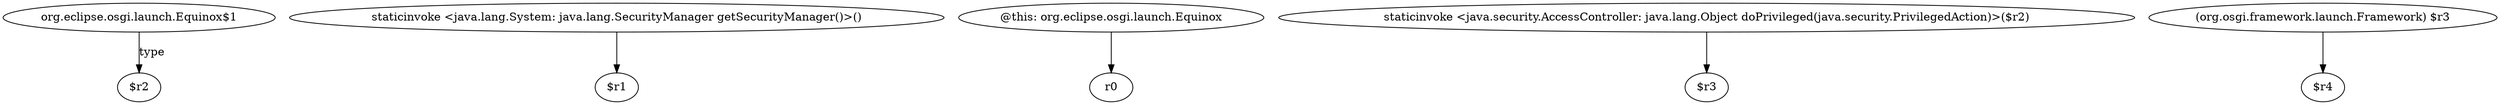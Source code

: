 digraph g {
0[label="org.eclipse.osgi.launch.Equinox$1"]
1[label="$r2"]
0->1[label="type"]
2[label="staticinvoke <java.lang.System: java.lang.SecurityManager getSecurityManager()>()"]
3[label="$r1"]
2->3[label=""]
4[label="@this: org.eclipse.osgi.launch.Equinox"]
5[label="r0"]
4->5[label=""]
6[label="staticinvoke <java.security.AccessController: java.lang.Object doPrivileged(java.security.PrivilegedAction)>($r2)"]
7[label="$r3"]
6->7[label=""]
8[label="(org.osgi.framework.launch.Framework) $r3"]
9[label="$r4"]
8->9[label=""]
}
